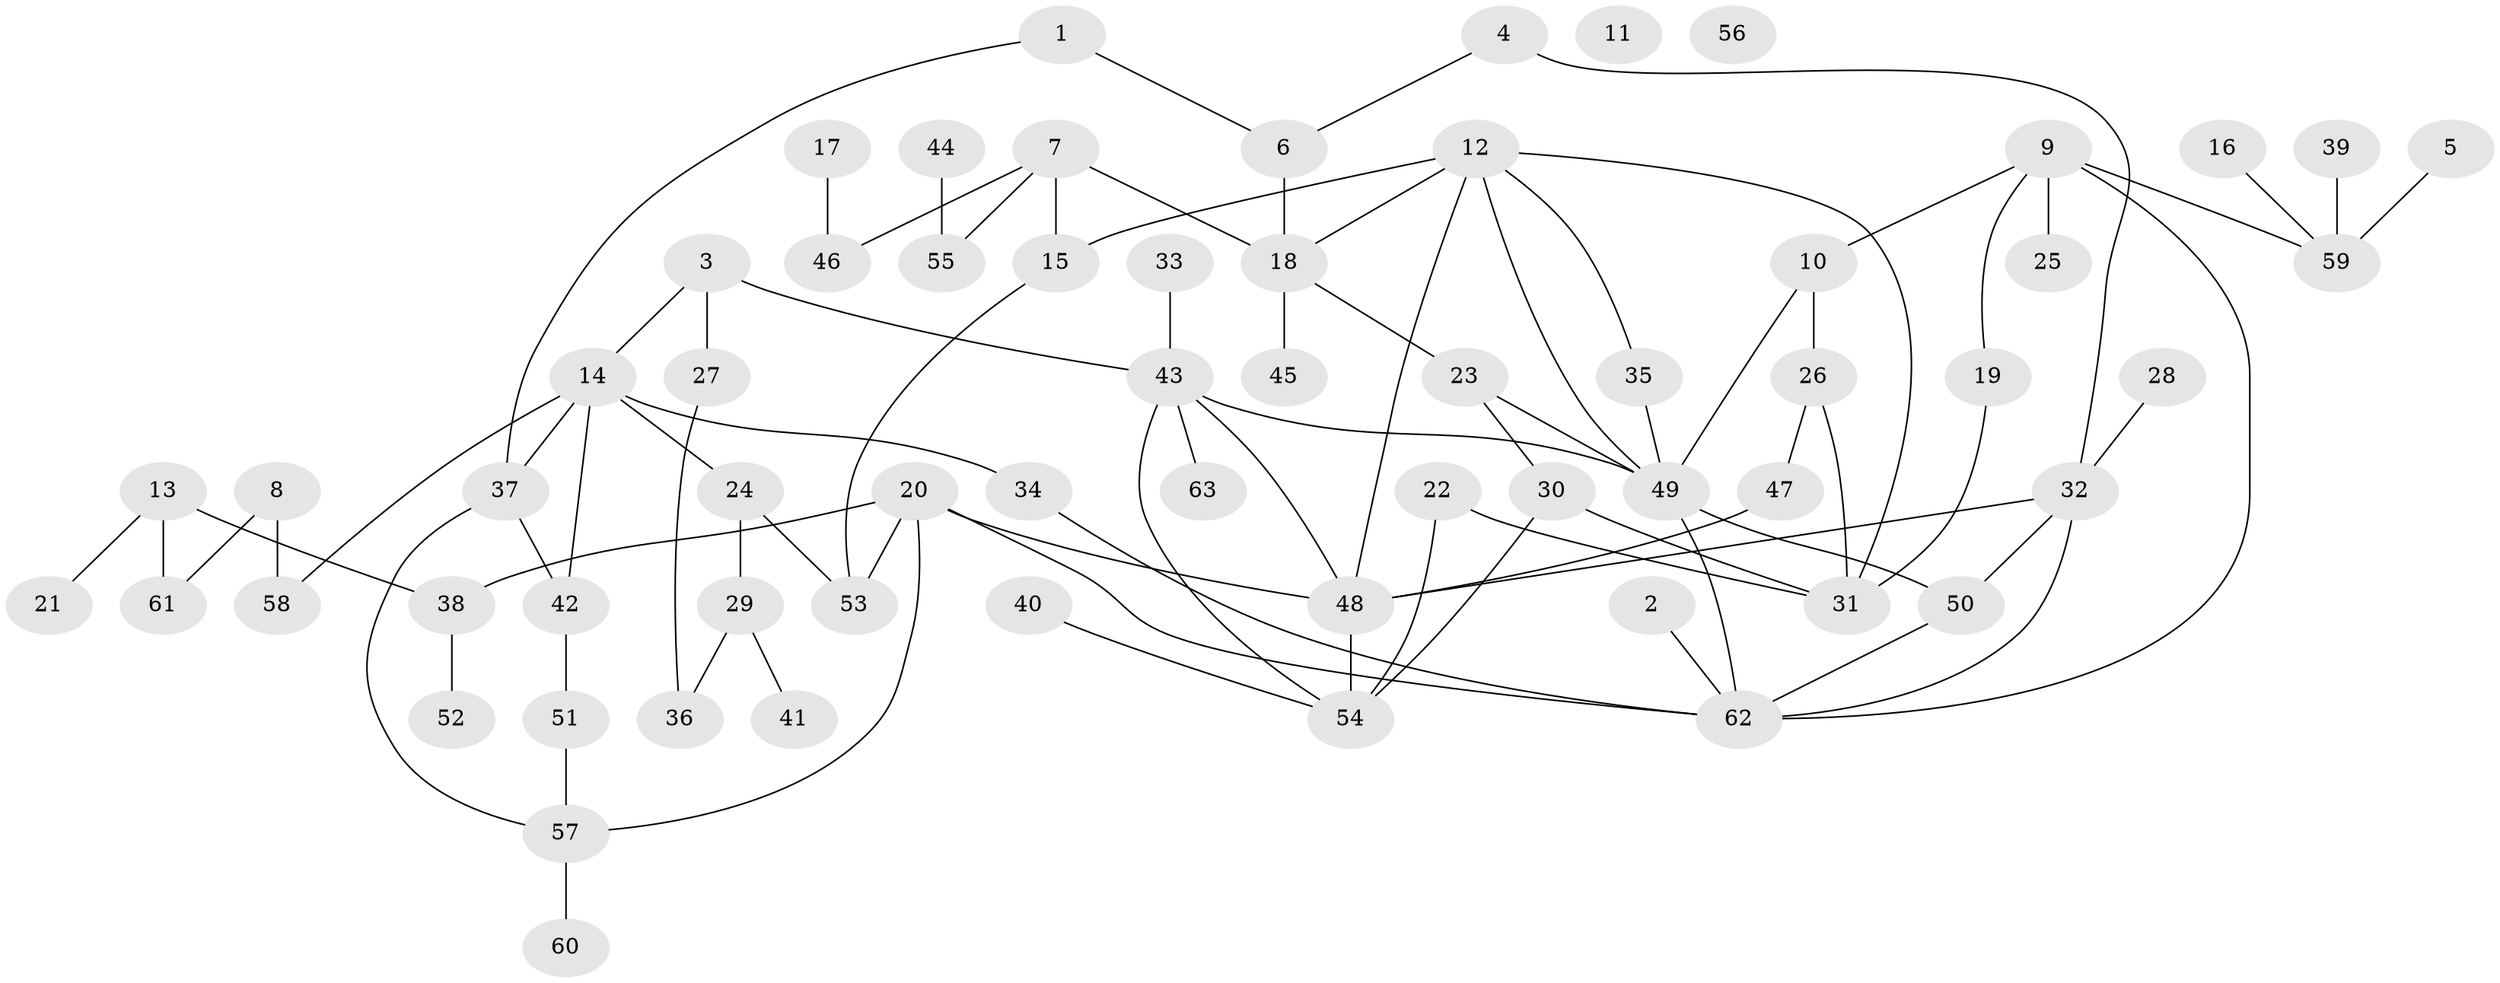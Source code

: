 // coarse degree distribution, {3: 0.1, 1: 0.25, 2: 0.225, 4: 0.125, 0: 0.05, 9: 0.025, 7: 0.025, 6: 0.1, 5: 0.1}
// Generated by graph-tools (version 1.1) at 2025/41/03/06/25 10:41:21]
// undirected, 63 vertices, 86 edges
graph export_dot {
graph [start="1"]
  node [color=gray90,style=filled];
  1;
  2;
  3;
  4;
  5;
  6;
  7;
  8;
  9;
  10;
  11;
  12;
  13;
  14;
  15;
  16;
  17;
  18;
  19;
  20;
  21;
  22;
  23;
  24;
  25;
  26;
  27;
  28;
  29;
  30;
  31;
  32;
  33;
  34;
  35;
  36;
  37;
  38;
  39;
  40;
  41;
  42;
  43;
  44;
  45;
  46;
  47;
  48;
  49;
  50;
  51;
  52;
  53;
  54;
  55;
  56;
  57;
  58;
  59;
  60;
  61;
  62;
  63;
  1 -- 6;
  1 -- 37;
  2 -- 62;
  3 -- 14;
  3 -- 27;
  3 -- 43;
  4 -- 6;
  4 -- 32;
  5 -- 59;
  6 -- 18;
  7 -- 15;
  7 -- 18;
  7 -- 46;
  7 -- 55;
  8 -- 58;
  8 -- 61;
  9 -- 10;
  9 -- 19;
  9 -- 25;
  9 -- 59;
  9 -- 62;
  10 -- 26;
  10 -- 49;
  12 -- 15;
  12 -- 18;
  12 -- 31;
  12 -- 35;
  12 -- 48;
  12 -- 49;
  13 -- 21;
  13 -- 38;
  13 -- 61;
  14 -- 24;
  14 -- 34;
  14 -- 37;
  14 -- 42;
  14 -- 58;
  15 -- 53;
  16 -- 59;
  17 -- 46;
  18 -- 23;
  18 -- 45;
  19 -- 31;
  20 -- 38;
  20 -- 48;
  20 -- 53;
  20 -- 57;
  20 -- 62;
  22 -- 31;
  22 -- 54;
  23 -- 30;
  23 -- 49;
  24 -- 29;
  24 -- 53;
  26 -- 31;
  26 -- 47;
  27 -- 36;
  28 -- 32;
  29 -- 36;
  29 -- 41;
  30 -- 31;
  30 -- 54;
  32 -- 48;
  32 -- 50;
  32 -- 62;
  33 -- 43;
  34 -- 62;
  35 -- 49;
  37 -- 42;
  37 -- 57;
  38 -- 52;
  39 -- 59;
  40 -- 54;
  42 -- 51;
  43 -- 48;
  43 -- 49;
  43 -- 54;
  43 -- 63;
  44 -- 55;
  47 -- 48;
  48 -- 54;
  49 -- 50;
  49 -- 62;
  50 -- 62;
  51 -- 57;
  57 -- 60;
}
